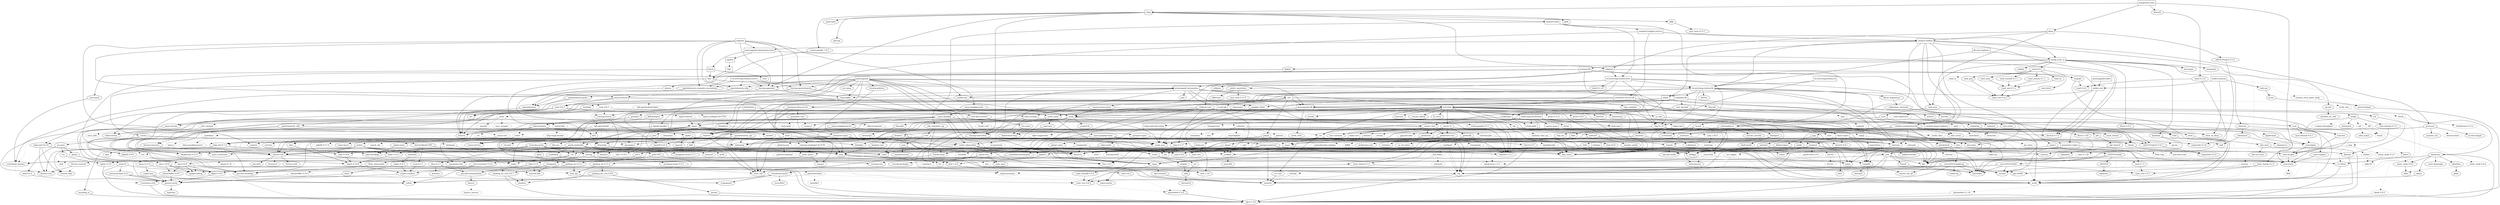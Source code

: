 digraph {
    0 [ label = "catalyst-toolbox" shape = box]
    1 [ label = "chain-addr" shape = box]
    2 [ label = "chain-core" shape = box]
    3 [ label = "chain-ser" shape = box]
    4 [ label = "chain-crypto" shape = box]
    5 [ label = "typed-bytes" shape = box]
    6 [ label = "chain-impl-mockchain" shape = box]
    7 [ label = "cardano-legacy-address" shape = box]
    8 [ label = "chain-time" shape = box]
    9 [ label = "chain-vote" shape = box]
    10 [ label = "imhamt" shape = box]
    11 [ label = "sparse-array" shape = box]
    12 [ label = "chain-storage" shape = box]
    13 [ label = "jcli" shape = box]
    14 [ label = "jormungandr-lib" shape = box]
    15 [ label = "jormungandr-automation" shape = box]
    16 [ label = "jortestkit" shape = box]
    17 [ label = "jormungandr-integration-tests" shape = box]
    18 [ label = "hersir" shape = box]
    19 [ label = "thor" shape = box]
    20 [ label = "loki" shape = box]
    21 [ label = "mjolnir" shape = box]
    22 [ label = "snapshot-lib" shape = box]
    23 [ label = "symmetric-cipher" shape = box]
    24 [ label = "vit-servicing-station-lib" shape = box]
    25 [ label = "event-db" shape = box]
    26 [ label = "vit-servicing-station-tests" shape = box]
    27 [ label = "wallet" shape = box]
    28 [ label = "chain-path-derivation" shape = box]
    29 [ label = "hdkeygen" shape = box]
    30 [ label = "chain-network" shape = box]
    31 [ label = "jormungandrwallet" shape = box]
    32 [ label = "wallet-core" shape = box]
    33 [ label = "wallet-wasm-js" shape = box]
    34 [ label = "jormungandr" shape = box]
    35 [ label = "explorer" shape = box]
    36 [ label = "settings" shape = box]
    37 [ label = "blockchain" shape = box]
    38 [ label = "vit-servicing-station-cli" shape = box]
    39 [ label = "vit-servicing-station-server" shape = box]
    40 [ label = "iapyx" shape = box]
    41 [ label = "valgrind" shape = box]
    42 [ label = "vitup" shape = box]
    43 [ label = "mainnet-lib" shape = box]
    44 [ label = "mainnet-tools" shape = box]
    45 [ label = "scheduler-service-lib" shape = box]
    46 [ label = "signals-handler" shape = box]
    47 [ label = "snapshot-trigger-service" shape = box]
    48 [ label = "voting_tools_rs" shape = box]
    49 [ label = "integration-tests" shape = box]
    50 [ label = "db-sync-explorer" shape = box]
    51 [ label = "assert_fs" ]
    52 [ label = "bech32 0.8.1" ]
    53 [ label = "clap 4.1.4" ]
    54 [ label = "color-eyre" ]
    55 [ label = "csv" ]
    56 [ label = "fraction" ]
    57 [ label = "futures" ]
    58 [ label = "gag" ]
    59 [ label = "governor" ]
    60 [ label = "graphql_client" ]
    61 [ label = "hex" ]
    62 [ label = "image" ]
    63 [ label = "itertools" ]
    64 [ label = "once_cell" ]
    65 [ label = "qrcode" ]
    66 [ label = "quircs" ]
    67 [ label = "rand 0.8.5" ]
    68 [ label = "rand_chacha 0.3.1" ]
    69 [ label = "rayon" ]
    70 [ label = "regex" ]
    71 [ label = "reqwest" ]
    72 [ label = "rust_decimal" ]
    73 [ label = "serde" ]
    74 [ label = "serde_json" ]
    75 [ label = "serde_yaml" ]
    76 [ label = "sscanf" ]
    77 [ label = "thiserror" ]
    78 [ label = "time 0.3.17" ]
    79 [ label = "tokio" ]
    80 [ label = "tracing" ]
    81 [ label = "tracing-subscriber" ]
    82 [ label = "url" ]
    83 [ label = "cryptoxide 0.4.2" ]
    84 [ label = "proptest" ]
    85 [ label = "quickcheck" ]
    86 [ label = "curve25519-dalek-ng" ]
    87 [ label = "ed25519-bip32 0.4.1" ]
    88 [ label = "ed25519-dalek" ]
    89 [ label = "generic-array" ]
    90 [ label = "rand_core 0.6.4" ]
    91 [ label = "sha2 0.10.6" ]
    92 [ label = "lazy_static" ]
    93 [ label = "strum" ]
    94 [ label = "cbor_event" ]
    95 [ label = "const_format" ]
    96 [ label = "criterion" style = dashed]
    97 [ label = "data-pile" ]
    98 [ label = "sled" ]
    99 [ label = "tempfile" ]
    100 [ label = "base64 0.13.1" ]
    101 [ label = "bincode" ]
    102 [ label = "bytes" ]
    103 [ label = "clap_complete" ]
    104 [ label = "gtmpl" ]
    105 [ label = "rpassword" ]
    106 [ label = "http" ]
    107 [ label = "humantime" ]
    108 [ label = "parity-multiaddr" ]
    109 [ label = "serde_with" ]
    110 [ label = "assert_cmd" ]
    111 [ label = "bytesize" ]
    112 [ label = "custom_debug" ]
    113 [ label = "flate2" ]
    114 [ label = "fs_extra" ]
    115 [ label = "json" ]
    116 [ label = "keynesis" ]
    117 [ label = "log" ]
    118 [ label = "netstat2" ]
    119 [ label = "os_info" ]
    120 [ label = "poldercast" ]
    121 [ label = "predicates" ]
    122 [ label = "prost 0.9.0" ]
    123 [ label = "semver" ]
    124 [ label = "sysinfo" ]
    125 [ label = "tar" ]
    126 [ label = "tokio-stream" ]
    127 [ label = "tonic 0.6.2" ]
    128 [ label = "warp" ]
    129 [ label = "zip" ]
    130 [ label = "console" ]
    131 [ label = "dialoguer" ]
    132 [ label = "indicatif" ]
    133 [ label = "sha-1 0.9.8" ]
    134 [ label = "sha2 0.9.9" ]
    135 [ label = "bech32 0.7.3" ]
    136 [ label = "yaml-rust" ]
    137 [ label = "ctrlc" ]
    138 [ label = "slave-pool" ]
    139 [ label = "cocoon" ]
    140 [ label = "dirs" ]
    141 [ label = "serde_test" style = dashed]
    142 [ label = "zeroize" ]
    143 [ label = "diesel 1.4.8" ]
    144 [ label = "diesel_migrations" ]
    145 [ label = "dotenv" ]
    146 [ label = "http-zipkin" ]
    147 [ label = "notify" ]
    148 [ label = "r2d2" ]
    149 [ label = "simplelog" ]
    150 [ label = "tracing-futures" ]
    151 [ label = "bb8" ]
    152 [ label = "bb8-postgres" ]
    153 [ label = "dotenvy" ]
    154 [ label = "tokio-postgres" ]
    155 [ label = "cfg-if 0.1.10" ]
    156 [ label = "chrono" ]
    157 [ label = "dyn-clone" ]
    158 [ label = "fake" ]
    159 [ label = "hyper" ]
    160 [ label = "postgres" ]
    161 [ label = "pretty_assertions" ]
    162 [ label = "rand 0.7.3" ]
    163 [ label = "rand_core 0.5.1" ]
    164 [ label = "refinery" ]
    165 [ label = "hashlink" ]
    166 [ label = "http-body" ]
    167 [ label = "pin-project" ]
    168 [ label = "clear_on_drop" ]
    169 [ label = "console_error_panic_hook" style = dashed]
    170 [ label = "getrandom 0.2.8" ]
    171 [ label = "js-sys" ]
    172 [ label = "wasm-bindgen" ]
    173 [ label = "web-sys" ]
    174 [ label = "arc-swap" ]
    175 [ label = "jsonrpsee-core" ]
    176 [ label = "jsonrpsee-http-server" ]
    177 [ label = "linked-hash-map" ]
    178 [ label = "local-ip-address" ]
    179 [ label = "lru" ]
    180 [ label = "opentelemetry" ]
    181 [ label = "opentelemetry-otlp" ]
    182 [ label = "opentelemetry-semantic-conventions" ]
    183 [ label = "tokio-util 0.6.10" ]
    184 [ label = "tracing-appender" ]
    185 [ label = "tracing-opentelemetry" ]
    186 [ label = "trust-dns-resolver" ]
    187 [ label = "anyhow" ]
    188 [ label = "async-graphql" ]
    189 [ label = "async-graphql-warp" ]
    190 [ label = "futures-channel" ]
    191 [ label = "futures-util" ]
    192 [ label = "ed25519-bip32 0.3.2" ]
    193 [ label = "prettytable-rs" ]
    194 [ label = "warp-reverse-proxy" ]
    195 [ label = "diffy" ]
    196 [ label = "glob" ]
    197 [ label = "ipfs-api" ]
    198 [ label = "path-slash" ]
    199 [ label = "rustls" ]
    200 [ label = "rustls-pemfile 1.0.2" ]
    201 [ label = "tempdir" ]
    202 [ label = "tokio-rustls" ]
    203 [ label = "uuid 0.8.2" ]
    204 [ label = "walkdir" ]
    205 [ label = "blockfrost" ]
    206 [ label = "cardano-serialization-lib" ]
    207 [ label = "pharos" ]
    208 [ label = "job_scheduler_ng" ]
    209 [ label = "num-traits" ]
    210 [ label = "uuid 1.3.0" ]
    211 [ label = "bigdecimal" ]
    212 [ label = "blake2" ]
    213 [ label = "bytekind" ]
    214 [ label = "ciborium" ]
    215 [ label = "diesel 2.0.3" ]
    216 [ label = "microtype" ]
    217 [ label = "nonempty" ]
    218 [ label = "rand 0.6.5" ]
    219 [ label = "rand_core 0.4.2" ]
    220 [ label = "validity" ]
    221 [ label = "base64 0.21.0" ]
    222 [ label = "cfg-if 1.0.0" ]
    223 [ label = "libmath" ]
    224 [ label = "rand_chacha 0.2.2" ]
    225 [ label = "doc-comment" ]
    226 [ label = "globwalk" ]
    227 [ label = "predicates-core" ]
    228 [ label = "predicates-tree" ]
    229 [ label = "bitflags" ]
    230 [ label = "clap_lex" ]
    231 [ label = "is-terminal" ]
    232 [ label = "strsim" style = dashed]
    233 [ label = "termcolor" style = dashed]
    234 [ label = "backtrace" ]
    235 [ label = "color-spantrace" style = dashed]
    236 [ label = "eyre" ]
    237 [ label = "indenter" ]
    238 [ label = "owo-colors" ]
    239 [ label = "tracing-error" style = dashed]
    240 [ label = "bstr 0.2.17" ]
    241 [ label = "csv-core" ]
    242 [ label = "itoa 0.4.8" ]
    243 [ label = "ryu" ]
    244 [ label = "num" ]
    245 [ label = "futures-core" ]
    246 [ label = "futures-executor" ]
    247 [ label = "futures-io" ]
    248 [ label = "futures-sink" ]
    249 [ label = "futures-task" ]
    250 [ label = "filedescriptor" ]
    251 [ label = "futures-timer" style = dashed]
    252 [ label = "no-std-compat" ]
    253 [ label = "nonzero_ext" ]
    254 [ label = "parking_lot 0.12.1" ]
    255 [ label = "smallvec" ]
    256 [ label = "bytemuck" ]
    257 [ label = "byteorder" ]
    258 [ label = "color_quant" ]
    259 [ label = "gif" style = dashed]
    260 [ label = "jpeg-decoder" style = dashed]
    261 [ label = "num-iter" ]
    262 [ label = "num-rational 0.3.2" ]
    263 [ label = "png" style = dashed]
    264 [ label = "scoped_threadpool" style = dashed]
    265 [ label = "tiff" style = dashed]
    266 [ label = "either" ]
    267 [ label = "checked_int_cast" ]
    268 [ label = "ppv-lite86" ]
    269 [ label = "rayon-core" ]
    270 [ label = "aho-corasick" ]
    271 [ label = "memchr" ]
    272 [ label = "regex-syntax" ]
    273 [ label = "mime_guess" ]
    274 [ label = "serde_urlencoded" ]
    275 [ label = "tower-service" ]
    276 [ label = "arrayvec" ]
    277 [ label = "borsh" style = dashed]
    278 [ label = "bytecheck" style = dashed]
    279 [ label = "rkyv" style = dashed]
    280 [ label = "itoa 1.0.5" ]
    281 [ label = "indexmap" ]
    282 [ label = "time-core" ]
    283 [ label = "mio" style = dashed]
    284 [ label = "num_cpus" ]
    285 [ label = "pin-project-lite" ]
    286 [ label = "tracing-core" ]
    287 [ label = "matchers" style = dashed]
    288 [ label = "nu-ansi-term" style = dashed]
    289 [ label = "sharded-slab" style = dashed]
    290 [ label = "thread_local" ]
    291 [ label = "tracing-log" style = dashed]
    292 [ label = "tracing-serde" style = dashed]
    293 [ label = "form_urlencoded" ]
    294 [ label = "idna 0.3.0" ]
    295 [ label = "percent-encoding" ]
    296 [ label = "bit-set" style = dashed]
    297 [ label = "quick-error 2.0.1" style = dashed]
    298 [ label = "rand_xorshift 0.3.0" ]
    299 [ label = "rusty-fork" style = dashed]
    300 [ label = "unarray" ]
    301 [ label = "env_logger" style = dashed]
    302 [ label = "digest 0.9.0" ]
    303 [ label = "subtle-ng" ]
    304 [ label = "curve25519-dalek" ]
    305 [ label = "ed25519" ]
    306 [ label = "typenum" ]
    307 [ label = "digest 0.10.6" ]
    308 [ label = "atty" style = dashed]
    309 [ label = "cast" style = dashed]
    310 [ label = "clap 2.34.0" style = dashed]
    311 [ label = "criterion-plot" style = dashed]
    312 [ label = "oorandom" style = dashed]
    313 [ label = "plotters" style = dashed]
    314 [ label = "serde_cbor" style = dashed]
    315 [ label = "tinytemplate" style = dashed]
    316 [ label = "memmap2" ]
    317 [ label = "crc32fast" ]
    318 [ label = "crossbeam-epoch" ]
    319 [ label = "crossbeam-utils" ]
    320 [ label = "fxhash" ]
    321 [ label = "libc" ]
    322 [ label = "parking_lot 0.11.2" ]
    323 [ label = "fastrand" ]
    324 [ label = "remove_dir_all" ]
    325 [ label = "gtmpl_value" ]
    326 [ label = "fnv" ]
    327 [ label = "arrayref" ]
    328 [ label = "bs58" ]
    329 [ label = "data-encoding" ]
    330 [ label = "multihash" ]
    331 [ label = "static_assertions" ]
    332 [ label = "unsigned-varint 0.7.1" ]
    333 [ label = "bstr 1.2.0" ]
    334 [ label = "wait-timeout" ]
    335 [ label = "miniz_oxide 0.6.2" ]
    336 [ label = "cryptoxide 0.3.6" ]
    337 [ label = "difflib" style = dashed]
    338 [ label = "float-cmp" style = dashed]
    339 [ label = "normalize-line-endings" style = dashed]
    340 [ label = "filetime" ]
    341 [ label = "tokio-util 0.7.4" ]
    342 [ label = "async-stream" ]
    343 [ label = "h2" style = dashed]
    344 [ label = "hyper-timeout" style = dashed]
    345 [ label = "tower" style = dashed]
    346 [ label = "tower-layer" ]
    347 [ label = "headers" ]
    348 [ label = "mime" ]
    349 [ label = "multipart" style = dashed]
    350 [ label = "rustls-pemfile 0.2.1" ]
    351 [ label = "scoped-tls" ]
    352 [ label = "tokio-tungstenite" style = dashed]
    353 [ label = "aes" style = dashed]
    354 [ label = "bzip2" style = dashed]
    355 [ label = "constant_time_eq" style = dashed]
    356 [ label = "hmac 0.12.1" ]
    357 [ label = "pbkdf2 0.11.0" style = dashed]
    358 [ label = "sha1" ]
    359 [ label = "zstd" style = dashed]
    360 [ label = "unicode-width" ]
    361 [ label = "shell-words" ]
    362 [ label = "number_prefix" ]
    363 [ label = "block-buffer 0.9.0" ]
    364 [ label = "opaque-debug" ]
    365 [ label = "crossbeam-channel" ]
    366 [ label = "aes-gcm" ]
    367 [ label = "chacha20poly1305" ]
    368 [ label = "hmac 0.11.0" ]
    369 [ label = "pbkdf2 0.9.0" ]
    370 [ label = "dirs-sys" ]
    371 [ label = "pq-sys" style = dashed]
    372 [ label = "migrations_internals" ]
    373 [ label = "zipkin" ]
    374 [ label = "scheduled-thread-pool" ]
    375 [ label = "fallible-iterator" ]
    376 [ label = "phf" ]
    377 [ label = "postgres-protocol" ]
    378 [ label = "postgres-types" ]
    379 [ label = "socket2" ]
    380 [ label = "iana-time-zone" style = dashed]
    381 [ label = "num-integer" ]
    382 [ label = "time 0.1.45" style = dashed]
    383 [ label = "httparse" ]
    384 [ label = "httpdate" ]
    385 [ label = "want" ]
    386 [ label = "ansi_term 0.11.0" ]
    387 [ label = "difference" ]
    388 [ label = "getrandom 0.1.16" style = dashed]
    389 [ label = "refinery-core" ]
    390 [ label = "hashbrown 0.12.3" ]
    391 [ label = "beef" ]
    392 [ label = "jsonrpsee-types" ]
    393 [ label = "rustc-hash" style = dashed]
    394 [ label = "globset" ]
    395 [ label = "unicase" ]
    396 [ label = "opentelemetry_api" ]
    397 [ label = "opentelemetry_sdk" ]
    398 [ label = "opentelemetry-proto" ]
    399 [ label = "prost 0.11.6" style = dashed]
    400 [ label = "tonic 0.8.3" style = dashed]
    401 [ label = "slab" style = dashed]
    402 [ label = "lru-cache" ]
    403 [ label = "resolv-conf" style = dashed]
    404 [ label = "trust-dns-proto" ]
    405 [ label = "async-graphql-parser" ]
    406 [ label = "async-graphql-value" ]
    407 [ label = "fast_chemail" style = dashed]
    408 [ label = "multer" ]
    409 [ label = "pin-utils" ]
    410 [ label = "encode_unicode" ]
    411 [ label = "term" ]
    412 [ label = "ansi_term 0.12.1" ]
    413 [ label = "ipfs-api-backend-hyper" style = dashed]
    414 [ label = "ring" ]
    415 [ label = "sct" ]
    416 [ label = "webpki" ]
    417 [ label = "rand 0.4.6" ]
    418 [ label = "same-file" ]
    419 [ label = "toml" ]
    420 [ label = "num-bigint" ]
    421 [ label = "schemars" ]
    422 [ label = "cron" ]
    423 [ label = "libm" style = dashed]
    424 [ label = "ciborium-io" ]
    425 [ label = "ciborium-ll" ]
    426 [ label = "secrecy" style = dashed]
    427 [ label = "rand_chacha 0.1.1" ]
    428 [ label = "rand_hc" ]
    429 [ label = "rand_isaac" ]
    430 [ label = "rand_jitter" ]
    431 [ label = "rand_os" style = dashed]
    432 [ label = "rand_pcg" ]
    433 [ label = "rand_xorshift 0.1.1" ]
    434 [ label = "rand 0.3.23" ]
    435 [ label = "ignore" ]
    436 [ label = "termtree" ]
    437 [ label = "os_str_bytes" ]
    438 [ label = "io-lifetimes" ]
    439 [ label = "addr2line" ]
    440 [ label = "object" ]
    441 [ label = "rustc-demangle" ]
    442 [ label = "regex-automata" style = dashed]
    443 [ label = "num-complex" ]
    444 [ label = "num-rational 0.4.1" ]
    445 [ label = "lock_api" ]
    446 [ label = "parking_lot_core 0.9.7" ]
    447 [ label = "weezl" style = dashed]
    448 [ label = "deflate" style = dashed]
    449 [ label = "miniz_oxide 0.3.7" style = dashed]
    450 [ label = "miniz_oxide 0.4.4" style = dashed]
    451 [ label = "crossbeam-deque" ]
    452 [ label = "hashbrown 0.13.2" style = dashed]
    453 [ label = "ptr_meta" style = dashed]
    454 [ label = "rend" style = dashed]
    455 [ label = "seahash" style = dashed]
    456 [ label = "overload" style = dashed]
    457 [ label = "unicode-bidi" ]
    458 [ label = "unicode-normalization" ]
    459 [ label = "bit-vec" style = dashed]
    460 [ label = "quick-error 1.2.3" style = dashed]
    461 [ label = "subtle" ]
    462 [ label = "signature" ]
    463 [ label = "block-buffer 0.10.3" style = dashed]
    464 [ label = "crypto-common" ]
    465 [ label = "textwrap" style = dashed]
    466 [ label = "plotters-backend" style = dashed]
    467 [ label = "plotters-svg" style = dashed]
    468 [ label = "half" ]
    469 [ label = "memoffset" ]
    470 [ label = "scopeguard" ]
    471 [ label = "instant" ]
    472 [ label = "parking_lot_core 0.8.6" ]
    473 [ label = "unsigned-varint 0.5.1" ]
    474 [ label = "adler" ]
    475 [ label = "tokio-io-timeout" style = dashed]
    476 [ label = "headers-core" ]
    477 [ label = "buf_redux" style = dashed]
    478 [ label = "safemem" style = dashed]
    479 [ label = "twoway" style = dashed]
    480 [ label = "tungstenite" style = dashed]
    481 [ label = "cipher 0.3.0" ]
    482 [ label = "bzip2-sys" style = dashed]
    483 [ label = "password-hash" style = dashed]
    484 [ label = "zstd-safe" style = dashed]
    485 [ label = "aead 0.4.3" ]
    486 [ label = "ctr" ]
    487 [ label = "ghash" ]
    488 [ label = "aead 0.5.1" ]
    489 [ label = "chacha20" ]
    490 [ label = "cipher 0.4.3" ]
    491 [ label = "poly1305" ]
    492 [ label = "crypto-mac" ]
    493 [ label = "lazycell" ]
    494 [ label = "zipkin-types" ]
    495 [ label = "phf_shared" ]
    496 [ label = "md-5" ]
    497 [ label = "stringprep" ]
    498 [ label = "try-lock" ]
    499 [ label = "siphasher" ]
    500 [ label = "ahash 0.7.6" style = dashed]
    501 [ label = "dashmap" style = dashed]
    502 [ label = "axum" style = dashed]
    503 [ label = "hostname" style = dashed]
    504 [ label = "idna 0.2.3" ]
    505 [ label = "ipnet" ]
    506 [ label = "tinyvec" ]
    507 [ label = "pest" ]
    508 [ label = "ascii_utils" style = dashed]
    509 [ label = "encoding_rs" ]
    510 [ label = "spin" ]
    511 [ label = "dirs-next" ]
    512 [ label = "hyper-multipart-rfc7578" style = dashed]
    513 [ label = "ipfs-api-prelude" style = dashed]
    514 [ label = "untrusted" ]
    515 [ label = "nom" ]
    516 [ label = "rand_core 0.3.1" ]
    517 [ label = "gimli" ]
    518 [ label = "adler32" style = dashed]
    519 [ label = "ahash 0.8.3" style = dashed]
    520 [ label = "sha-1 0.10.1" style = dashed]
    521 [ label = "utf-8" style = dashed]
    522 [ label = "base64ct" style = dashed]
    523 [ label = "zstd-sys" style = dashed]
    524 [ label = "polyval" ]
    525 [ label = "inout" ]
    526 [ label = "universal-hash 0.5.0" ]
    527 [ label = "axum-core" style = dashed]
    528 [ label = "matchit" style = dashed]
    529 [ label = "sync_wrapper" style = dashed]
    530 [ label = "tower-http" style = dashed]
    531 [ label = "match_cfg" style = dashed]
    532 [ label = "matches" ]
    533 [ label = "tinyvec_macros" style = dashed]
    534 [ label = "ucd-trie" ]
    535 [ label = "dirs-sys-next" ]
    536 [ label = "common-multipart-rfc7578" style = dashed]
    537 [ label = "multibase" style = dashed]
    538 [ label = "minimal-lexical" ]
    539 [ label = "universal-hash 0.4.1" ]
    540 [ label = "http-range-header" style = dashed]
    541 [ label = "base-x" style = dashed]
    542 [ label = "data-encoding-macro" style = dashed]
    0 -> 54 [ ]
    0 -> 58 [ ]
    0 -> 59 [ ]
    0 -> 17 [ ]
    0 -> 65 [ ]
    0 -> 66 [ ]
    0 -> 76 [ ]
    0 -> 23 [ ]
    0 -> 24 [ ]
    0 -> 27 [ ]
    1 -> 2 [ ]
    1 -> 4 [ ]
    2 -> 3 [ ]
    3 -> 77 [ ]
    4 -> 52 [ ]
    4 -> 86 [ ]
    4 -> 87 [ ]
    4 -> 88 [ ]
    4 -> 61 [ ]
    4 -> 84 [ style = dotted]
    4 -> 85 [ style = dotted]
    4 -> 69 [ ]
    4 -> 91 [ ]
    4 -> 5 [ ]
    6 -> 7 [ ]
    6 -> 1 [ ]
    6 -> 8 [ ]
    6 -> 9 [ ]
    6 -> 10 [ ]
    6 -> 11 [ ]
    6 -> 93 [ ]
    6 -> 80 [ ]
    7 -> 94 [ ]
    7 -> 87 [ ]
    8 -> 2 [ ]
    8 -> 84 [ style = dotted]
    8 -> 85 [ style = dotted]
    9 -> 2 [ ]
    9 -> 4 [ ]
    9 -> 95 [ ]
    10 -> 84 [ style = dotted]
    10 -> 77 [ ]
    12 -> 96 [ style = dotted]
    12 -> 97 [ ]
    12 -> 90 [ style = dotted]
    12 -> 98 [ ]
    12 -> 99 [ style = dotted]
    12 -> 77 [ ]
    13 -> 101 [ ]
    13 -> 103 [ ]
    13 -> 104 [ ]
    13 -> 14 [ ]
    13 -> 71 [ ]
    13 -> 105 [ ]
    13 -> 75 [ ]
    14 -> 6 [ ]
    14 -> 106 [ ]
    14 -> 107 [ ]
    14 -> 108 [ ]
    14 -> 109 [ ]
    15 -> 110 [ ]
    15 -> 12 [ ]
    15 -> 60 [ ]
    15 -> 13 [ ]
    15 -> 16 [ ]
    15 -> 115 [ ]
    15 -> 118 [ ]
    15 -> 120 [ ]
    15 -> 127 [ ]
    15 -> 81 [ ]
    16 -> 51 [ ]
    16 -> 52 [ ]
    16 -> 111 [ ]
    16 -> 55 [ ]
    16 -> 112 [ ]
    16 -> 131 [ ]
    16 -> 114 [ ]
    16 -> 61 [ ]
    16 -> 107 [ ]
    16 -> 132 [ ]
    16 -> 119 [ ]
    16 -> 71 [ ]
    16 -> 123 [ ]
    16 -> 75 [ ]
    16 -> 133 [ ]
    16 -> 134 [ ]
    16 -> 124 [ ]
    16 -> 125 [ ]
    16 -> 128 [ ]
    16 -> 129 [ ]
    17 -> 135 [ ]
    17 -> 18 [ ]
    17 -> 21 [ ]
    18 -> 137 [ ]
    18 -> 138 [ ]
    18 -> 19 [ ]
    19 -> 139 [ ]
    19 -> 140 [ ]
    19 -> 15 [ ]
    20 -> 19 [ ]
    21 -> 20 [ ]
    22 -> 56 [ ]
    22 -> 60 [ ]
    22 -> 14 [ ]
    22 -> 71 [ ]
    22 -> 72 [ ]
    22 -> 141 [ style = dotted]
    23 -> 83 [ ]
    23 -> 67 [ ]
    23 -> 77 [ ]
    23 -> 142 [ ]
    24 -> 53 [ ]
    24 -> 144 [ ]
    24 -> 145 [ ]
    24 -> 25 [ ]
    24 -> 146 [ ]
    24 -> 63 [ ]
    24 -> 147 [ ]
    24 -> 149 [ ]
    24 -> 22 [ ]
    24 -> 150 [ ]
    24 -> 81 [ ]
    24 -> 128 [ ]
    25 -> 152 [ ]
    25 -> 153 [ ]
    26 -> 110 [ ]
    26 -> 155 [ ]
    26 -> 157 [ ]
    26 -> 158 [ ]
    26 -> 16 [ ]
    26 -> 161 [ ]
    26 -> 164 [ ]
    26 -> 24 [ ]
    27 -> 165 [ ]
    27 -> 29 [ ]
    27 -> 63 [ ]
    27 -> 14 [ ]
    28 -> 77 [ ]
    29 -> 7 [ ]
    29 -> 1 [ ]
    29 -> 28 [ ]
    30 -> 4 [ ]
    30 -> 57 [ ]
    30 -> 77 [ ]
    30 -> 127 [ ]
    31 -> 32 [ ]
    32 -> 135 [ ]
    32 -> 23 [ ]
    32 -> 27 [ ]
    33 -> 168 [ ]
    33 -> 169 [ style = dotted]
    33 -> 32 [ ]
    33 -> 173 [ ]
    34 -> 174 [ ]
    34 -> 30 [ ]
    34 -> 12 [ ]
    34 -> 53 [ ]
    34 -> 146 [ ]
    34 -> 14 [ ]
    34 -> 176 [ ]
    34 -> 178 [ ]
    34 -> 181 [ ]
    34 -> 182 [ ]
    34 -> 120 [ ]
    34 -> 71 [ ]
    34 -> 75 [ ]
    34 -> 184 [ ]
    34 -> 185 [ ]
    34 -> 186 [ ]
    34 -> 128 [ ]
    35 -> 187 [ ]
    35 -> 189 [ ]
    35 -> 30 [ ]
    35 -> 146 [ ]
    35 -> 17 [ ]
    35 -> 181 [ ]
    35 -> 182 [ ]
    35 -> 184 [ ]
    35 -> 185 [ ]
    36 -> 98 [ ]
    36 -> 77 [ ]
    37 -> 6 [ ]
    37 -> 179 [ ]
    38 -> 55 [ ]
    38 -> 24 [ ]
    39 -> 181 [ ]
    39 -> 182 [ ]
    39 -> 184 [ ]
    39 -> 185 [ ]
    39 -> 24 [ ]
    40 -> 0 [ ]
    40 -> 192 [ ]
    40 -> 193 [ ]
    40 -> 41 [ ]
    41 -> 15 [ ]
    41 -> 26 [ ]
    41 -> 32 [ ]
    41 -> 194 [ ]
    42 -> 195 [ ]
    42 -> 196 [ ]
    42 -> 197 [ ]
    42 -> 44 [ ]
    42 -> 198 [ ]
    42 -> 200 [ ]
    42 -> 184 [ ]
    42 -> 203 [ ]
    42 -> 41 [ ]
    43 -> 205 [ ]
    43 -> 206 [ ]
    43 -> 207 [ ]
    43 -> 22 [ ]
    43 -> 201 [ ]
    43 -> 19 [ ]
    44 -> 208 [ ]
    44 -> 193 [ ]
    44 -> 47 [ ]
    44 -> 26 [ ]
    45 -> 156 [ ]
    45 -> 53 [ ]
    45 -> 57 [ ]
    45 -> 16 [ ]
    45 -> 210 [ ]
    46 -> 57 [ ]
    46 -> 79 [ ]
    47 -> 0 [ ]
    47 -> 45 [ ]
    47 -> 46 [ ]
    47 -> 48 [ ]
    48 -> 212 [ ]
    48 -> 213 [ ]
    48 -> 214 [ ]
    48 -> 54 [ ]
    48 -> 215 [ ]
    48 -> 43 [ ]
    48 -> 216 [ ]
    48 -> 217 [ ]
    48 -> 218 [ ]
    48 -> 220 [ ]
    49 -> 40 [ ]
    49 -> 223 [ ]
    49 -> 224 [ ]
    49 -> 42 [ ]
    50 -> 24 [ ]
    50 -> 48 [ ]
    51 -> 225 [ ]
    51 -> 226 [ ]
    51 -> 121 [ ]
    51 -> 228 [ ]
    51 -> 99 [ ]
    53 -> 229 [ ]
    53 -> 230 [ ]
    53 -> 231 [ style = dotted]
    53 -> 64 [ style = dotted]
    53 -> 232 [ style = dotted]
    53 -> 233 [ style = dotted]
    54 -> 234 [ ]
    54 -> 235 [ style = dotted]
    54 -> 236 [ ]
    55 -> 240 [ ]
    55 -> 241 [ ]
    55 -> 242 [ ]
    55 -> 243 [ ]
    56 -> 92 [ style = dotted]
    56 -> 244 [ ]
    57 -> 246 [ style = dotted]
    58 -> 250 [ ]
    58 -> 99 [ ]
    59 -> 57 [ style = dotted]
    59 -> 251 [ style = dotted]
    59 -> 252 [ ]
    59 -> 253 [ ]
    59 -> 254 [ ]
    59 -> 67 [ style = dotted]
    60 -> 74 [ ]
    62 -> 256 [ ]
    62 -> 259 [ style = dotted]
    62 -> 261 [ ]
    62 -> 262 [ ]
    62 -> 263 [ style = dotted]
    62 -> 264 [ style = dotted]
    62 -> 265 [ style = dotted]
    63 -> 266 [ ]
    65 -> 267 [ ]
    65 -> 62 [ style = dotted]
    66 -> 209 [ ]
    66 -> 77 [ ]
    67 -> 68 [ style = dotted]
    68 -> 268 [ ]
    68 -> 90 [ ]
    69 -> 266 [ ]
    69 -> 269 [ ]
    70 -> 270 [ style = dotted]
    70 -> 272 [ ]
    71 -> 221 [ ]
    71 -> 191 [ ]
    71 -> 106 [ ]
    71 -> 273 [ style = dotted]
    71 -> 74 [ style = dotted]
    71 -> 274 [ ]
    71 -> 275 [ ]
    71 -> 82 [ ]
    72 -> 276 [ ]
    72 -> 277 [ style = dotted]
    72 -> 209 [ ]
    72 -> 160 [ style = dotted]
    72 -> 279 [ style = dotted]
    72 -> 74 [ style = dotted]
    74 -> 280 [ ]
    74 -> 243 [ ]
    74 -> 73 [ ]
    75 -> 281 [ ]
    75 -> 243 [ ]
    75 -> 136 [ ]
    76 -> 95 [ ]
    76 -> 92 [ ]
    76 -> 70 [ ]
    78 -> 280 [ style = dotted]
    78 -> 73 [ style = dotted]
    78 -> 282 [ ]
    79 -> 102 [ style = dotted]
    79 -> 271 [ style = dotted]
    79 -> 283 [ style = dotted]
    79 -> 284 [ style = dotted]
    79 -> 254 [ style = dotted]
    79 -> 285 [ ]
    80 -> 117 [ style = dotted]
    80 -> 285 [ ]
    80 -> 286 [ ]
    81 -> 287 [ style = dotted]
    81 -> 288 [ style = dotted]
    81 -> 70 [ style = dotted]
    81 -> 74 [ style = dotted]
    81 -> 289 [ style = dotted]
    81 -> 255 [ style = dotted]
    81 -> 290 [ style = dotted]
    81 -> 78 [ style = dotted]
    81 -> 80 [ style = dotted]
    81 -> 291 [ style = dotted]
    81 -> 292 [ style = dotted]
    82 -> 293 [ ]
    82 -> 294 [ ]
    82 -> 73 [ style = dotted]
    84 -> 296 [ style = dotted]
    84 -> 229 [ ]
    84 -> 257 [ ]
    84 -> 92 [ style = dotted]
    84 -> 209 [ ]
    84 -> 297 [ style = dotted]
    84 -> 67 [ ]
    84 -> 298 [ ]
    84 -> 272 [ style = dotted]
    84 -> 299 [ style = dotted]
    84 -> 300 [ ]
    85 -> 301 [ style = dotted]
    85 -> 162 [ ]
    86 -> 257 [ ]
    86 -> 302 [ ]
    86 -> 90 [ ]
    86 -> 303 [ ]
    86 -> 142 [ ]
    87 -> 83 [ ]
    88 -> 304 [ ]
    88 -> 305 [ ]
    88 -> 162 [ style = dotted]
    88 -> 73 [ style = dotted]
    88 -> 134 [ ]
    89 -> 306 [ ]
    90 -> 170 [ style = dotted]
    91 -> 307 [ ]
    96 -> 308 [ style = dashed]
    96 -> 310 [ style = dashed]
    96 -> 311 [ style = dashed]
    96 -> 55 [ style = dashed]
    96 -> 57 [ style = dotted]
    96 -> 312 [ style = dashed]
    96 -> 313 [ style = dashed]
    96 -> 69 [ style = dashed]
    96 -> 70 [ style = dashed]
    96 -> 314 [ style = dashed]
    96 -> 315 [ style = dashed]
    96 -> 79 [ style = dotted]
    96 -> 204 [ style = dashed]
    97 -> 316 [ ]
    98 -> 317 [ ]
    98 -> 318 [ ]
    98 -> 320 [ ]
    98 -> 321 [ ]
    98 -> 117 [ ]
    98 -> 322 [ ]
    99 -> 222 [ ]
    99 -> 323 [ ]
    99 -> 324 [ ]
    101 -> 73 [ ]
    102 -> 73 [ style = dotted]
    103 -> 53 [ ]
    104 -> 325 [ ]
    104 -> 63 [ ]
    104 -> 92 [ ]
    104 -> 295 [ ]
    105 -> 74 [ ]
    106 -> 102 [ ]
    106 -> 326 [ ]
    106 -> 280 [ ]
    108 -> 327 [ ]
    108 -> 328 [ ]
    108 -> 257 [ ]
    108 -> 329 [ ]
    108 -> 330 [ ]
    108 -> 331 [ ]
    108 -> 332 [ ]
    108 -> 82 [ style = dotted]
    109 -> 100 [ style = dotted]
    109 -> 156 [ style = dotted]
    109 -> 61 [ style = dotted]
    109 -> 281 [ style = dotted]
    109 -> 74 [ style = dotted]
    109 -> 78 [ style = dotted]
    110 -> 333 [ ]
    110 -> 225 [ ]
    110 -> 121 [ ]
    110 -> 228 [ ]
    110 -> 334 [ ]
    113 -> 317 [ ]
    113 -> 335 [ style = dotted]
    116 -> 336 [ ]
    116 -> 61 [ ]
    116 -> 68 [ ]
    116 -> 77 [ ]
    117 -> 222 [ ]
    117 -> 73 [ style = dotted]
    118 -> 229 [ ]
    118 -> 321 [ ]
    118 -> 77 [ ]
    119 -> 117 [ ]
    120 -> 116 [ ]
    120 -> 179 [ ]
    121 -> 337 [ style = dotted]
    121 -> 338 [ style = dotted]
    121 -> 63 [ ]
    121 -> 339 [ style = dotted]
    121 -> 227 [ ]
    121 -> 70 [ style = dotted]
    122 -> 102 [ ]
    123 -> 73 [ style = dotted]
    124 -> 69 [ style = dotted]
    125 -> 340 [ ]
    126 -> 341 [ style = dotted]
    127 -> 342 [ ]
    127 -> 100 [ ]
    127 -> 344 [ style = dotted]
    127 -> 295 [ ]
    127 -> 122 [ style = dotted]
    127 -> 126 [ ]
    127 -> 183 [ ]
    127 -> 345 [ style = dotted]
    127 -> 150 [ style = dotted]
    128 -> 347 [ ]
    128 -> 159 [ ]
    128 -> 349 [ style = dotted]
    128 -> 167 [ ]
    128 -> 350 [ ]
    128 -> 351 [ ]
    128 -> 74 [ ]
    128 -> 274 [ ]
    128 -> 202 [ style = dotted]
    128 -> 126 [ ]
    128 -> 352 [ style = dotted]
    129 -> 353 [ style = dotted]
    129 -> 257 [ ]
    129 -> 354 [ style = dotted]
    129 -> 355 [ style = dotted]
    129 -> 113 [ style = dotted]
    129 -> 357 [ style = dotted]
    129 -> 358 [ style = dotted]
    129 -> 78 [ style = dotted]
    129 -> 359 [ style = dotted]
    130 -> 92 [ ]
    130 -> 321 [ ]
    130 -> 360 [ style = dotted]
    131 -> 130 [ ]
    131 -> 361 [ ]
    131 -> 99 [ style = dotted]
    131 -> 142 [ style = dotted]
    132 -> 130 [ ]
    132 -> 362 [ ]
    132 -> 70 [ ]
    133 -> 363 [ ]
    133 -> 222 [ ]
    133 -> 302 [ ]
    133 -> 364 [ ]
    134 -> 363 [ ]
    134 -> 222 [ ]
    134 -> 302 [ ]
    134 -> 364 [ ]
    136 -> 177 [ ]
    138 -> 365 [ ]
    139 -> 366 [ ]
    139 -> 367 [ ]
    139 -> 369 [ ]
    139 -> 67 [ ]
    140 -> 370 [ ]
    141 -> 73 [ style = dashed]
    143 -> 229 [ style = dotted]
    143 -> 257 [ ]
    143 -> 156 [ style = dotted]
    143 -> 371 [ style = dotted]
    143 -> 148 [ style = dotted]
    143 -> 74 [ style = dotted]
    144 -> 372 [ ]
    146 -> 106 [ ]
    146 -> 373 [ ]
    147 -> 229 [ ]
    147 -> 365 [ style = dotted]
    147 -> 340 [ ]
    147 -> 321 [ ]
    147 -> 204 [ ]
    148 -> 117 [ ]
    148 -> 374 [ ]
    149 -> 156 [ ]
    149 -> 117 [ ]
    149 -> 233 [ style = dotted]
    150 -> 167 [ style = dotted]
    150 -> 80 [ ]
    151 -> 191 [ ]
    151 -> 79 [ ]
    152 -> 151 [ ]
    152 -> 154 [ ]
    154 -> 191 [ ]
    154 -> 295 [ ]
    154 -> 376 [ ]
    154 -> 378 [ ]
    154 -> 379 [ ]
    154 -> 341 [ ]
    156 -> 380 [ style = dotted]
    156 -> 381 [ ]
    156 -> 73 [ style = dotted]
    156 -> 382 [ style = dotted]
    158 -> 156 [ style = dotted]
    158 -> 106 [ style = dotted]
    158 -> 67 [ ]
    159 -> 343 [ style = dotted]
    159 -> 166 [ ]
    159 -> 383 [ ]
    159 -> 384 [ ]
    159 -> 379 [ style = dotted]
    159 -> 275 [ ]
    159 -> 385 [ ]
    160 -> 154 [ ]
    161 -> 386 [ ]
    161 -> 387 [ ]
    162 -> 163 [ ]
    163 -> 388 [ style = dotted]
    164 -> 389 [ ]
    165 -> 390 [ ]
    166 -> 106 [ ]
    166 -> 285 [ ]
    169 -> 172 [ style = dashed]
    170 -> 222 [ ]
    171 -> 172 [ ]
    172 -> 222 [ ]
    173 -> 171 [ ]
    175 -> 276 [ style = dotted]
    175 -> 159 [ style = dotted]
    175 -> 392 [ ]
    175 -> 67 [ style = dotted]
    175 -> 393 [ style = dotted]
    176 -> 394 [ ]
    176 -> 175 [ ]
    176 -> 92 [ ]
    176 -> 395 [ ]
    178 -> 77 [ ]
    179 -> 390 [ style = dotted]
    180 -> 397 [ ]
    181 -> 398 [ ]
    182 -> 180 [ ]
    183 -> 245 [ ]
    183 -> 248 [ ]
    183 -> 401 [ style = dotted]
    183 -> 79 [ ]
    184 -> 365 [ ]
    184 -> 81 [ ]
    185 -> 180 [ ]
    185 -> 81 [ ]
    186 -> 402 [ ]
    186 -> 403 [ style = dotted]
    186 -> 404 [ ]
    188 -> 405 [ ]
    188 -> 342 [ ]
    188 -> 100 [ ]
    188 -> 407 [ style = dotted]
    188 -> 408 [ ]
    188 -> 209 [ ]
    188 -> 64 [ ]
    188 -> 70 [ ]
    188 -> 274 [ ]
    188 -> 331 [ ]
    188 -> 99 [ ]
    189 -> 188 [ ]
    189 -> 128 [ ]
    190 -> 245 [ ]
    190 -> 248 [ style = dotted]
    191 -> 190 [ style = dotted]
    191 -> 247 [ style = dotted]
    191 -> 249 [ ]
    191 -> 271 [ style = dotted]
    191 -> 285 [ ]
    191 -> 409 [ ]
    191 -> 401 [ style = dotted]
    192 -> 336 [ ]
    193 -> 55 [ style = dotted]
    193 -> 410 [ ]
    193 -> 231 [ ]
    193 -> 411 [ ]
    193 -> 360 [ ]
    194 -> 92 [ ]
    194 -> 71 [ ]
    194 -> 128 [ ]
    195 -> 412 [ ]
    197 -> 413 [ style = dotted]
    199 -> 117 [ style = dotted]
    199 -> 415 [ ]
    199 -> 416 [ ]
    200 -> 221 [ ]
    201 -> 417 [ ]
    201 -> 324 [ ]
    202 -> 199 [ ]
    202 -> 79 [ ]
    203 -> 170 [ style = dotted]
    203 -> 73 [ style = dotted]
    204 -> 418 [ ]
    205 -> 57 [ ]
    205 -> 71 [ ]
    205 -> 419 [ ]
    206 -> 135 [ ]
    206 -> 94 [ ]
    206 -> 168 [ ]
    206 -> 87 [ ]
    206 -> 61 [ ]
    206 -> 63 [ ]
    206 -> 177 [ ]
    206 -> 420 [ ]
    206 -> 67 [ ]
    206 -> 421 [ ]
    206 -> 134 [ ]
    207 -> 57 [ ]
    208 -> 422 [ ]
    208 -> 210 [ ]
    209 -> 423 [ style = dotted]
    210 -> 170 [ style = dotted]
    210 -> 73 [ style = dotted]
    211 -> 420 [ ]
    212 -> 307 [ ]
    213 -> 61 [ style = dotted]
    213 -> 73 [ ]
    213 -> 300 [ ]
    214 -> 425 [ ]
    214 -> 73 [ ]
    215 -> 211 [ style = dotted]
    215 -> 229 [ style = dotted]
    215 -> 257 [ style = dotted]
    215 -> 371 [ style = dotted]
    215 -> 148 [ style = dotted]
    215 -> 74 [ style = dotted]
    216 -> 426 [ style = dotted]
    217 -> 73 [ style = dotted]
    218 -> 427 [ ]
    218 -> 428 [ ]
    218 -> 429 [ ]
    218 -> 430 [ ]
    218 -> 431 [ style = dotted]
    218 -> 432 [ ]
    218 -> 433 [ ]
    223 -> 434 [ ]
    224 -> 268 [ ]
    224 -> 163 [ ]
    226 -> 229 [ ]
    226 -> 435 [ ]
    228 -> 227 [ ]
    228 -> 436 [ ]
    230 -> 437 [ ]
    231 -> 438 [ ]
    234 -> 439 [ ]
    234 -> 222 [ ]
    234 -> 321 [ ]
    234 -> 335 [ ]
    234 -> 440 [ ]
    234 -> 441 [ ]
    235 -> 238 [ style = dashed]
    235 -> 239 [ style = dashed]
    236 -> 237 [ ]
    236 -> 64 [ ]
    239 -> 81 [ style = dashed]
    240 -> 92 [ style = dotted]
    240 -> 271 [ ]
    240 -> 442 [ style = dotted]
    240 -> 73 [ style = dotted]
    241 -> 271 [ ]
    244 -> 443 [ ]
    244 -> 261 [ ]
    244 -> 444 [ ]
    246 -> 191 [ ]
    250 -> 321 [ ]
    250 -> 77 [ ]
    254 -> 445 [ ]
    254 -> 446 [ ]
    259 -> 258 [ style = dashed]
    259 -> 447 [ style = dashed]
    260 -> 69 [ style = dotted]
    261 -> 381 [ ]
    262 -> 381 [ ]
    263 -> 229 [ style = dashed]
    263 -> 317 [ style = dashed]
    263 -> 448 [ style = dotted]
    263 -> 449 [ style = dashed]
    265 -> 260 [ style = dashed]
    265 -> 450 [ style = dashed]
    265 -> 447 [ style = dashed]
    269 -> 365 [ ]
    269 -> 451 [ ]
    269 -> 284 [ ]
    270 -> 271 [ ]
    273 -> 348 [ ]
    273 -> 395 [ ]
    274 -> 293 [ ]
    274 -> 280 [ ]
    274 -> 243 [ ]
    274 -> 73 [ ]
    277 -> 452 [ style = dashed]
    278 -> 453 [ style = dashed]
    279 -> 390 [ style = dotted]
    279 -> 454 [ style = dotted]
    279 -> 455 [ style = dashed]
    281 -> 390 [ ]
    281 -> 73 [ style = dotted]
    283 -> 117 [ style = dashed]
    286 -> 64 [ style = dotted]
    287 -> 442 [ style = dashed]
    288 -> 456 [ style = dashed]
    289 -> 92 [ style = dashed]
    290 -> 64 [ ]
    291 -> 92 [ style = dashed]
    291 -> 117 [ style = dashed]
    291 -> 286 [ style = dashed]
    292 -> 73 [ style = dashed]
    292 -> 286 [ style = dashed]
    293 -> 295 [ ]
    294 -> 457 [ ]
    294 -> 458 [ ]
    296 -> 459 [ style = dashed]
    298 -> 90 [ ]
    299 -> 326 [ style = dashed]
    299 -> 460 [ style = dashed]
    299 -> 99 [ style = dashed]
    299 -> 334 [ style = dotted]
    301 -> 117 [ style = dashed]
    301 -> 70 [ style = dotted]
    302 -> 89 [ ]
    304 -> 257 [ ]
    304 -> 302 [ ]
    304 -> 163 [ ]
    304 -> 461 [ ]
    304 -> 142 [ ]
    305 -> 462 [ ]
    307 -> 463 [ style = dotted]
    307 -> 464 [ ]
    307 -> 461 [ style = dotted]
    310 -> 229 [ style = dashed]
    310 -> 465 [ style = dashed]
    311 -> 309 [ style = dashed]
    311 -> 63 [ style = dashed]
    313 -> 209 [ style = dashed]
    313 -> 467 [ style = dotted]
    314 -> 468 [ style = dashed]
    314 -> 73 [ style = dashed]
    315 -> 74 [ style = dashed]
    317 -> 222 [ ]
    318 -> 319 [ ]
    318 -> 469 [ ]
    318 -> 470 [ ]
    319 -> 222 [ ]
    320 -> 257 [ ]
    322 -> 445 [ ]
    322 -> 472 [ ]
    330 -> 89 [ ]
    330 -> 473 [ ]
    333 -> 271 [ ]
    333 -> 64 [ style = dotted]
    333 -> 442 [ style = dotted]
    333 -> 73 [ style = dotted]
    335 -> 474 [ ]
    338 -> 209 [ style = dotted]
    340 -> 222 [ ]
    341 -> 245 [ ]
    341 -> 248 [ ]
    341 -> 79 [ ]
    341 -> 80 [ style = dotted]
    342 -> 245 [ ]
    343 -> 191 [ style = dashed]
    343 -> 106 [ style = dashed]
    343 -> 281 [ style = dashed]
    343 -> 341 [ style = dashed]
    344 -> 159 [ style = dashed]
    344 -> 475 [ style = dashed]
    345 -> 191 [ style = dotted]
    345 -> 281 [ style = dotted]
    345 -> 167 [ style = dotted]
    345 -> 67 [ style = dotted]
    345 -> 341 [ style = dotted]
    345 -> 346 [ style = dashed]
    345 -> 275 [ style = dashed]
    347 -> 100 [ ]
    347 -> 229 [ ]
    347 -> 476 [ ]
    347 -> 384 [ ]
    347 -> 348 [ ]
    347 -> 358 [ ]
    349 -> 477 [ style = dotted]
    349 -> 383 [ style = dotted]
    349 -> 117 [ style = dashed]
    349 -> 273 [ style = dashed]
    349 -> 460 [ style = dotted]
    349 -> 67 [ style = dashed]
    349 -> 99 [ style = dashed]
    349 -> 479 [ style = dotted]
    350 -> 100 [ ]
    352 -> 191 [ style = dashed]
    352 -> 79 [ style = dashed]
    352 -> 480 [ style = dashed]
    353 -> 222 [ style = dashed]
    353 -> 481 [ style = dashed]
    353 -> 364 [ style = dashed]
    354 -> 482 [ style = dashed]
    356 -> 307 [ ]
    357 -> 356 [ style = dotted]
    357 -> 483 [ style = dotted]
    357 -> 91 [ style = dotted]
    358 -> 307 [ ]
    359 -> 484 [ style = dashed]
    363 -> 89 [ ]
    365 -> 319 [ style = dotted]
    366 -> 485 [ ]
    366 -> 353 [ style = dotted]
    366 -> 486 [ ]
    366 -> 487 [ ]
    367 -> 488 [ ]
    367 -> 489 [ ]
    367 -> 491 [ ]
    368 -> 492 [ ]
    368 -> 302 [ ]
    369 -> 368 [ style = dotted]
    369 -> 134 [ style = dotted]
    372 -> 143 [ ]
    373 -> 493 [ ]
    373 -> 117 [ ]
    373 -> 285 [ ]
    373 -> 67 [ ]
    373 -> 494 [ ]
    374 -> 254 [ ]
    376 -> 495 [ ]
    377 -> 100 [ ]
    377 -> 257 [ ]
    377 -> 102 [ ]
    377 -> 375 [ ]
    377 -> 356 [ ]
    377 -> 496 [ ]
    377 -> 271 [ ]
    377 -> 67 [ ]
    377 -> 91 [ ]
    377 -> 497 [ ]
    378 -> 377 [ ]
    381 -> 209 [ ]
    382 -> 321 [ style = dashed]
    385 -> 117 [ ]
    385 -> 498 [ ]
    388 -> 222 [ style = dashed]
    389 -> 92 [ ]
    389 -> 160 [ style = dotted]
    389 -> 70 [ ]
    389 -> 77 [ ]
    389 -> 78 [ ]
    389 -> 419 [ ]
    389 -> 82 [ ]
    389 -> 204 [ ]
    390 -> 500 [ style = dotted]
    391 -> 73 [ style = dotted]
    392 -> 187 [ ]
    392 -> 391 [ ]
    392 -> 74 [ ]
    392 -> 77 [ ]
    392 -> 80 [ ]
    394 -> 333 [ ]
    394 -> 326 [ ]
    394 -> 117 [ style = dotted]
    394 -> 70 [ ]
    396 -> 326 [ style = dotted]
    396 -> 191 [ ]
    396 -> 281 [ ]
    396 -> 64 [ ]
    396 -> 77 [ ]
    397 -> 365 [ style = dotted]
    397 -> 501 [ style = dotted]
    397 -> 246 [ ]
    397 -> 396 [ ]
    397 -> 295 [ style = dotted]
    397 -> 67 [ style = dotted]
    397 -> 126 [ style = dotted]
    398 -> 57 [ ]
    398 -> 180 [ ]
    398 -> 400 [ style = dotted]
    399 -> 102 [ style = dashed]
    400 -> 342 [ style = dashed]
    400 -> 502 [ style = dotted]
    400 -> 100 [ style = dashed]
    400 -> 344 [ style = dotted]
    400 -> 399 [ style = dotted]
    400 -> 126 [ style = dashed]
    400 -> 150 [ style = dotted]
    402 -> 177 [ ]
    403 -> 503 [ style = dotted]
    403 -> 460 [ style = dashed]
    404 -> 329 [ ]
    404 -> 191 [ ]
    404 -> 504 [ ]
    404 -> 505 [ ]
    404 -> 92 [ ]
    404 -> 67 [ ]
    404 -> 77 [ ]
    404 -> 79 [ style = dotted]
    404 -> 80 [ ]
    404 -> 82 [ ]
    405 -> 406 [ ]
    405 -> 507 [ ]
    406 -> 102 [ ]
    406 -> 281 [ ]
    406 -> 74 [ ]
    407 -> 508 [ style = dashed]
    408 -> 509 [ ]
    408 -> 191 [ ]
    408 -> 106 [ ]
    408 -> 383 [ ]
    408 -> 117 [ ]
    408 -> 348 [ ]
    408 -> 510 [ ]
    411 -> 511 [ ]
    413 -> 512 [ style = dashed]
    413 -> 513 [ style = dashed]
    414 -> 514 [ ]
    415 -> 414 [ ]
    416 -> 414 [ ]
    419 -> 73 [ ]
    420 -> 381 [ ]
    420 -> 73 [ style = dotted]
    421 -> 157 [ ]
    421 -> 74 [ ]
    422 -> 156 [ ]
    422 -> 515 [ ]
    422 -> 64 [ ]
    425 -> 424 [ ]
    425 -> 468 [ ]
    426 -> 73 [ style = dotted]
    426 -> 142 [ style = dashed]
    427 -> 516 [ ]
    428 -> 516 [ ]
    429 -> 516 [ ]
    430 -> 219 [ ]
    431 -> 219 [ style = dashed]
    432 -> 219 [ ]
    433 -> 516 [ ]
    434 -> 321 [ ]
    434 -> 417 [ ]
    435 -> 394 [ ]
    435 -> 92 [ ]
    435 -> 290 [ ]
    435 -> 204 [ ]
    439 -> 517 [ ]
    440 -> 271 [ ]
    442 -> 272 [ style = dotted]
    443 -> 209 [ ]
    443 -> 73 [ style = dotted]
    444 -> 420 [ style = dotted]
    445 -> 470 [ ]
    446 -> 222 [ ]
    446 -> 255 [ ]
    448 -> 518 [ style = dashed]
    448 -> 257 [ style = dashed]
    449 -> 518 [ style = dashed]
    450 -> 474 [ style = dashed]
    451 -> 318 [ style = dotted]
    452 -> 519 [ style = dotted]
    454 -> 278 [ style = dotted]
    458 -> 506 [ ]
    463 -> 89 [ style = dashed]
    464 -> 89 [ ]
    464 -> 90 [ style = dotted]
    465 -> 360 [ style = dashed]
    467 -> 466 [ style = dashed]
    471 -> 222 [ ]
    472 -> 471 [ ]
    472 -> 255 [ ]
    475 -> 79 [ style = dashed]
    476 -> 106 [ ]
    477 -> 271 [ style = dashed]
    477 -> 478 [ style = dashed]
    479 -> 271 [ style = dashed]
    480 -> 100 [ style = dashed]
    480 -> 257 [ style = dashed]
    480 -> 106 [ style = dashed]
    480 -> 383 [ style = dashed]
    480 -> 117 [ style = dashed]
    480 -> 67 [ style = dashed]
    480 -> 520 [ style = dashed]
    480 -> 77 [ style = dashed]
    480 -> 82 [ style = dashed]
    480 -> 521 [ style = dashed]
    481 -> 89 [ ]
    482 -> 321 [ style = dashed]
    483 -> 522 [ style = dashed]
    483 -> 90 [ style = dotted]
    483 -> 461 [ style = dashed]
    484 -> 523 [ style = dashed]
    485 -> 89 [ ]
    486 -> 481 [ ]
    487 -> 524 [ ]
    488 -> 464 [ ]
    489 -> 490 [ ]
    490 -> 464 [ ]
    490 -> 525 [ ]
    490 -> 142 [ style = dotted]
    491 -> 364 [ ]
    491 -> 526 [ ]
    492 -> 89 [ ]
    492 -> 461 [ ]
    494 -> 329 [ ]
    495 -> 499 [ ]
    496 -> 307 [ ]
    497 -> 457 [ ]
    497 -> 458 [ ]
    501 -> 390 [ style = dashed]
    501 -> 445 [ style = dashed]
    501 -> 64 [ style = dashed]
    501 -> 446 [ style = dashed]
    502 -> 527 [ style = dashed]
    502 -> 159 [ style = dashed]
    502 -> 528 [ style = dashed]
    502 -> 295 [ style = dashed]
    502 -> 529 [ style = dashed]
    502 -> 530 [ style = dashed]
    503 -> 531 [ style = dashed]
    504 -> 532 [ ]
    504 -> 457 [ ]
    504 -> 458 [ ]
    506 -> 533 [ style = dotted]
    507 -> 77 [ style = dotted]
    507 -> 534 [ ]
    509 -> 222 [ ]
    511 -> 222 [ ]
    511 -> 535 [ ]
    512 -> 536 [ style = dashed]
    512 -> 159 [ style = dashed]
    513 -> 536 [ style = dashed]
    513 -> 140 [ style = dashed]
    513 -> 57 [ style = dashed]
    513 -> 537 [ style = dashed]
    513 -> 108 [ style = dashed]
    513 -> 74 [ style = dashed]
    513 -> 274 [ style = dashed]
    513 -> 183 [ style = dashed]
    513 -> 80 [ style = dashed]
    513 -> 204 [ style = dashed]
    515 -> 271 [ ]
    515 -> 538 [ ]
    516 -> 219 [ ]
    519 -> 222 [ style = dashed]
    520 -> 307 [ style = dashed]
    523 -> 321 [ style = dashed]
    524 -> 222 [ ]
    524 -> 364 [ ]
    524 -> 539 [ ]
    525 -> 89 [ ]
    526 -> 464 [ ]
    526 -> 461 [ ]
    527 -> 191 [ style = dashed]
    527 -> 166 [ style = dashed]
    527 -> 348 [ style = dashed]
    527 -> 346 [ style = dashed]
    527 -> 275 [ style = dashed]
    530 -> 229 [ style = dashed]
    530 -> 166 [ style = dashed]
    530 -> 540 [ style = dashed]
    530 -> 345 [ style = dotted]
    536 -> 191 [ style = dashed]
    536 -> 106 [ style = dashed]
    536 -> 273 [ style = dashed]
    536 -> 67 [ style = dashed]
    536 -> 77 [ style = dashed]
    537 -> 541 [ style = dashed]
    537 -> 542 [ style = dashed]
    539 -> 89 [ ]
    539 -> 461 [ ]
    542 -> 329 [ style = dashed]
}

